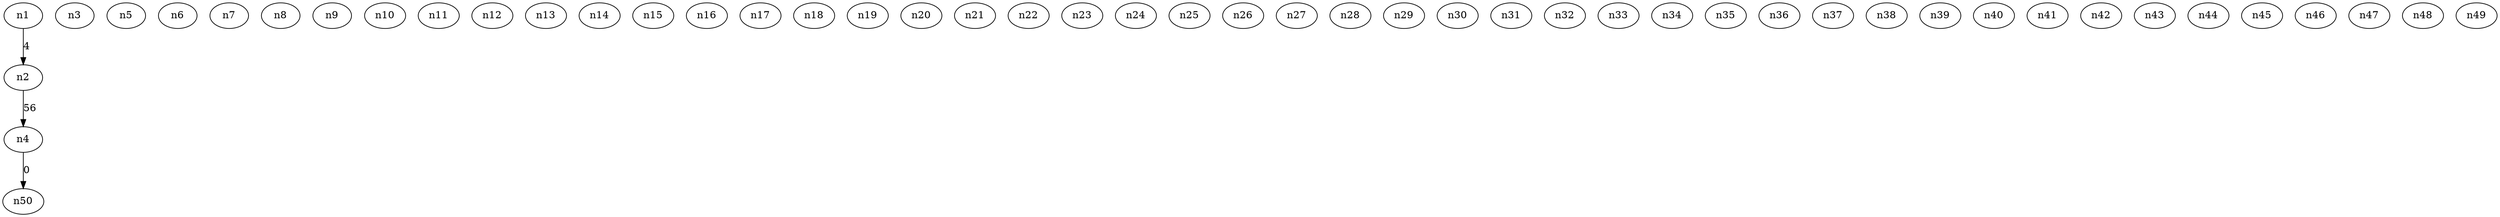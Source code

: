 digraph G {n1
n2
n3
n4
n5
n6
n7
n8
n9
n10
n11
n12
n13
n14
n15
n16
n17
n18
n19
n20
n21
n22
n23
n24
n25
n26
n27
n28
n29
n30
n31
n32
n33
n34
n35
n36
n37
n38
n39
n40
n41
n42
n43
n44
n45
n46
n47
n48
n49
n50

n1->n2[label=4];
n2->n4[label=56];
n4->n50[label=0];
}